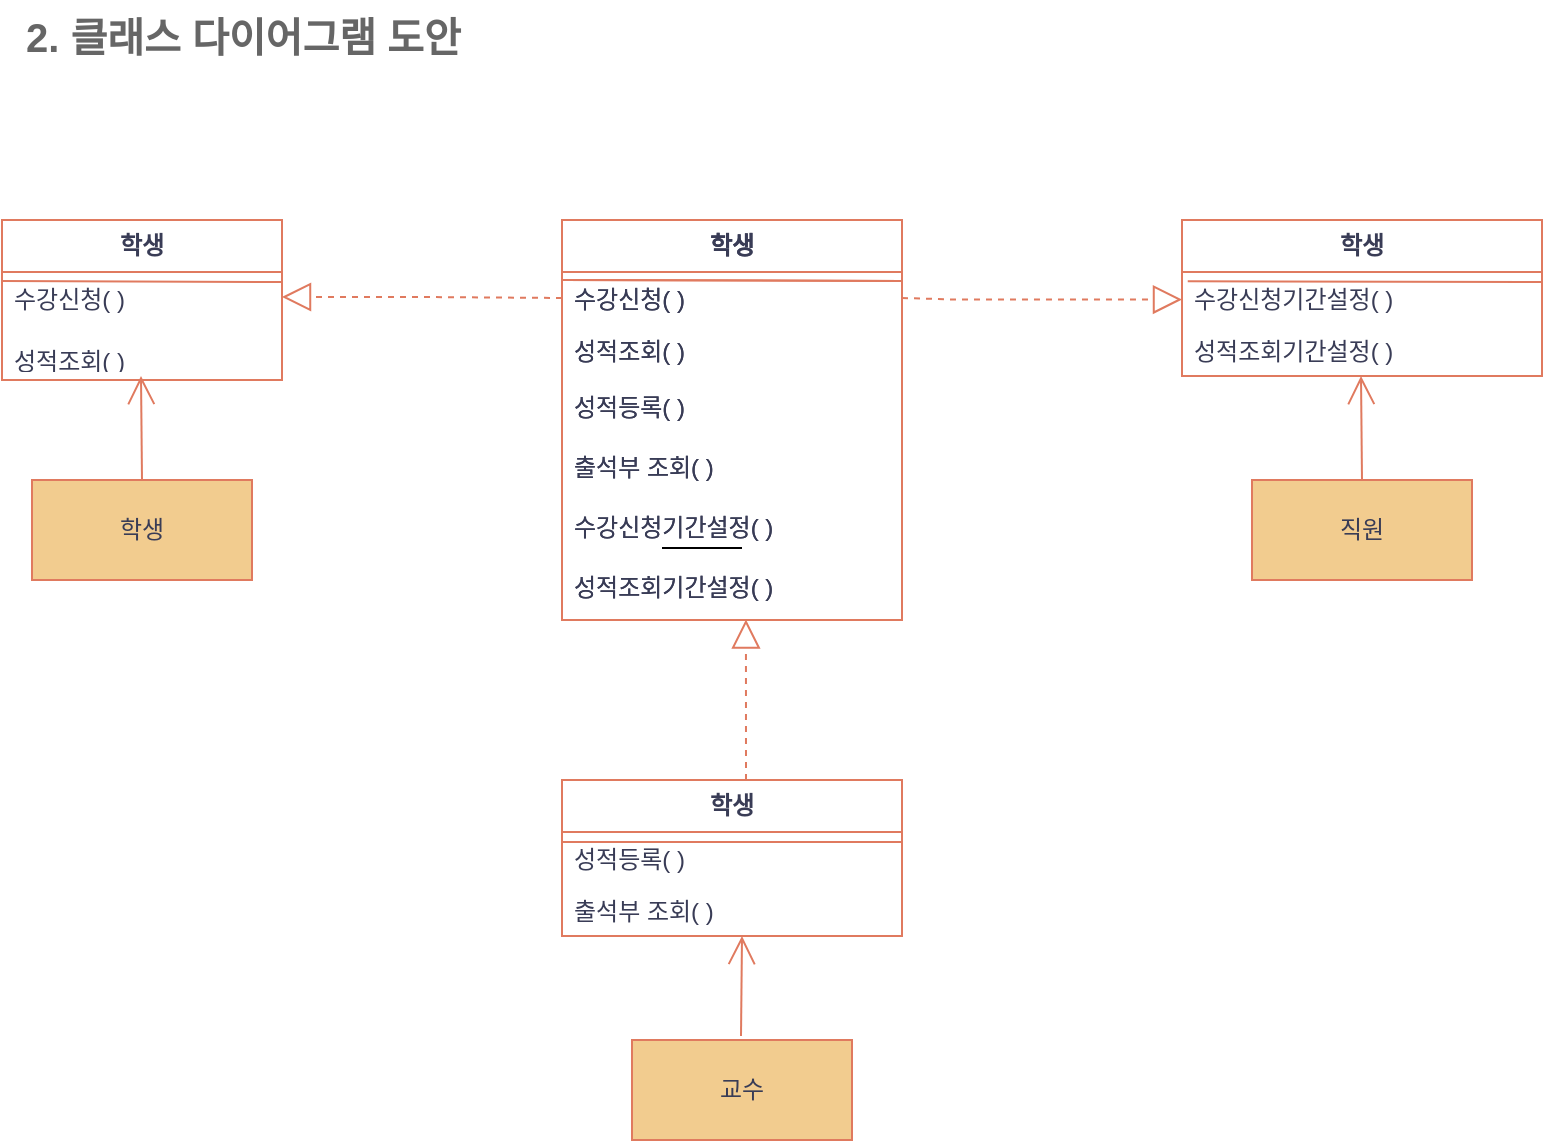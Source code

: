 <mxfile version="26.1.1">
  <diagram name="페이지-1" id="Yzps03TO8PxJOJyYpqHm">
    <mxGraphModel dx="1050" dy="557" grid="1" gridSize="10" guides="1" tooltips="1" connect="1" arrows="1" fold="1" page="1" pageScale="1" pageWidth="827" pageHeight="1169" math="0" shadow="0">
      <root>
        <mxCell id="0" />
        <mxCell id="1" parent="0" />
        <mxCell id="Hcib3ORlUV3E3d_TIXDo-81" style="text;strokeColor=none;fillColor=none;align=left;verticalAlign=top;spacingLeft=4;spacingRight=4;overflow=hidden;rotatable=0;points=[[0,0.5],[1,0.5]];portConstraint=eastwest;whiteSpace=wrap;html=1;labelBackgroundColor=none;fontColor=#393C56;" vertex="1" parent="1">
          <mxGeometry x="30" y="217" width="140" height="16" as="geometry" />
        </mxCell>
        <mxCell id="Hcib3ORlUV3E3d_TIXDo-31" value="" style="endArrow=block;dashed=1;endFill=0;endSize=12;html=1;rounded=0;labelBackgroundColor=none;fontColor=default;strokeColor=#E07A5F;exitX=0;exitY=0.5;exitDx=0;exitDy=0;" edge="1" parent="1">
          <mxGeometry width="160" relative="1" as="geometry">
            <mxPoint x="310" y="199" as="sourcePoint" />
            <mxPoint x="170" y="198.5" as="targetPoint" />
            <Array as="points">
              <mxPoint x="240" y="198.5" />
            </Array>
          </mxGeometry>
        </mxCell>
        <mxCell id="Hcib3ORlUV3E3d_TIXDo-32" value="&lt;span style=&quot;font-weight: 700;&quot;&gt;학생&lt;/span&gt;" style="swimlane;fontStyle=0;childLayout=stackLayout;horizontal=1;startSize=26;fillColor=none;horizontalStack=0;resizeParent=1;resizeParentMax=0;resizeLast=0;collapsible=1;marginBottom=0;whiteSpace=wrap;html=1;labelBackgroundColor=none;strokeColor=#E07A5F;fontColor=#393C56;" vertex="1" parent="1">
          <mxGeometry x="30" y="160" width="140" height="80" as="geometry" />
        </mxCell>
        <mxCell id="Hcib3ORlUV3E3d_TIXDo-33" value="수강신청( )" style="text;strokeColor=none;fillColor=none;align=left;verticalAlign=top;spacingLeft=4;spacingRight=4;overflow=hidden;rotatable=0;points=[[0,0.5],[1,0.5]];portConstraint=eastwest;whiteSpace=wrap;html=1;labelBackgroundColor=none;fontColor=#393C56;" vertex="1" parent="Hcib3ORlUV3E3d_TIXDo-32">
          <mxGeometry y="26" width="140" height="18" as="geometry" />
        </mxCell>
        <mxCell id="Hcib3ORlUV3E3d_TIXDo-91" value="" style="endArrow=none;html=1;rounded=0;strokeColor=#E07A5F;fontColor=#393C56;fillColor=#F2CC8F;entryX=1;entryY=0.5;entryDx=0;entryDy=0;" edge="1" parent="Hcib3ORlUV3E3d_TIXDo-32">
          <mxGeometry relative="1" as="geometry">
            <mxPoint y="30.5" as="sourcePoint" />
            <mxPoint x="140" y="31" as="targetPoint" />
          </mxGeometry>
        </mxCell>
        <mxCell id="Hcib3ORlUV3E3d_TIXDo-82" style="text;strokeColor=none;fillColor=none;align=left;verticalAlign=top;spacingLeft=4;spacingRight=4;overflow=hidden;rotatable=0;points=[[0,0.5],[1,0.5]];portConstraint=eastwest;whiteSpace=wrap;html=1;labelBackgroundColor=none;fontColor=#393C56;" vertex="1" parent="Hcib3ORlUV3E3d_TIXDo-32">
          <mxGeometry y="44" width="140" height="18" as="geometry" />
        </mxCell>
        <mxCell id="Hcib3ORlUV3E3d_TIXDo-83" style="text;strokeColor=none;fillColor=none;align=left;verticalAlign=top;spacingLeft=4;spacingRight=4;overflow=hidden;rotatable=0;points=[[0,0.5],[1,0.5]];portConstraint=eastwest;whiteSpace=wrap;html=1;labelBackgroundColor=none;fontColor=#393C56;" vertex="1" parent="Hcib3ORlUV3E3d_TIXDo-32">
          <mxGeometry y="62" width="140" height="18" as="geometry" />
        </mxCell>
        <mxCell id="Hcib3ORlUV3E3d_TIXDo-38" value="&lt;span style=&quot;font-weight: 700;&quot;&gt;학생&lt;/span&gt;" style="swimlane;fontStyle=0;childLayout=stackLayout;horizontal=1;startSize=26;fillColor=none;horizontalStack=0;resizeParent=1;resizeParentMax=0;resizeLast=0;collapsible=1;marginBottom=0;whiteSpace=wrap;html=1;labelBackgroundColor=none;strokeColor=#E07A5F;fontColor=#393C56;" vertex="1" parent="1">
          <mxGeometry x="310" y="160" width="170" height="200" as="geometry" />
        </mxCell>
        <mxCell id="Hcib3ORlUV3E3d_TIXDo-98" value="" style="endArrow=none;html=1;rounded=0;strokeColor=#E07A5F;fontColor=#393C56;fillColor=#F2CC8F;entryX=1;entryY=0.5;entryDx=0;entryDy=0;" edge="1" parent="Hcib3ORlUV3E3d_TIXDo-38">
          <mxGeometry relative="1" as="geometry">
            <mxPoint y="30" as="sourcePoint" />
            <mxPoint x="170" y="30.5" as="targetPoint" />
          </mxGeometry>
        </mxCell>
        <mxCell id="Hcib3ORlUV3E3d_TIXDo-71" value="수강신청( )" style="text;strokeColor=none;fillColor=none;align=left;verticalAlign=top;spacingLeft=4;spacingRight=4;overflow=hidden;rotatable=0;points=[[0,0.5],[1,0.5]];portConstraint=eastwest;whiteSpace=wrap;html=1;labelBackgroundColor=none;fontColor=#393C56;" vertex="1" parent="Hcib3ORlUV3E3d_TIXDo-38">
          <mxGeometry y="26" width="170" height="26" as="geometry" />
        </mxCell>
        <mxCell id="Hcib3ORlUV3E3d_TIXDo-66" value="성적조회( )&lt;span style=&quot;white-space: pre;&quot;&gt;&#x9;&lt;/span&gt;&lt;div&gt;&lt;br&gt;&lt;/div&gt;&lt;div&gt;&lt;br&gt;&lt;/div&gt;" style="text;strokeColor=none;fillColor=none;align=left;verticalAlign=top;spacingLeft=4;spacingRight=4;overflow=hidden;rotatable=0;points=[[0,0.5],[1,0.5]];portConstraint=eastwest;whiteSpace=wrap;html=1;labelBackgroundColor=none;fontColor=#393C56;" vertex="1" parent="Hcib3ORlUV3E3d_TIXDo-38">
          <mxGeometry y="52" width="170" height="28" as="geometry" />
        </mxCell>
        <mxCell id="Hcib3ORlUV3E3d_TIXDo-69" value="성적등록( )" style="text;strokeColor=none;fillColor=none;align=left;verticalAlign=top;spacingLeft=4;spacingRight=4;overflow=hidden;rotatable=0;points=[[0,0.5],[1,0.5]];portConstraint=eastwest;whiteSpace=wrap;html=1;labelBackgroundColor=none;fontColor=#393C56;" vertex="1" parent="Hcib3ORlUV3E3d_TIXDo-38">
          <mxGeometry y="80" width="170" height="30" as="geometry" />
        </mxCell>
        <mxCell id="Hcib3ORlUV3E3d_TIXDo-70" value="출석부 조회( )" style="text;strokeColor=none;fillColor=none;align=left;verticalAlign=top;spacingLeft=4;spacingRight=4;overflow=hidden;rotatable=0;points=[[0,0.5],[1,0.5]];portConstraint=eastwest;whiteSpace=wrap;html=1;labelBackgroundColor=none;fontColor=#393C56;" vertex="1" parent="Hcib3ORlUV3E3d_TIXDo-38">
          <mxGeometry y="110" width="170" height="30" as="geometry" />
        </mxCell>
        <mxCell id="Hcib3ORlUV3E3d_TIXDo-40" value="&lt;div&gt;수강신청기간설정( )&lt;/div&gt;" style="text;strokeColor=none;fillColor=none;align=left;verticalAlign=top;spacingLeft=4;spacingRight=4;overflow=hidden;rotatable=0;points=[[0,0.5],[1,0.5]];portConstraint=eastwest;whiteSpace=wrap;html=1;labelBackgroundColor=none;fontColor=#393C56;" vertex="1" parent="Hcib3ORlUV3E3d_TIXDo-38">
          <mxGeometry y="140" width="170" height="30" as="geometry" />
        </mxCell>
        <mxCell id="Hcib3ORlUV3E3d_TIXDo-67" value="성적조회기간설정( )" style="text;strokeColor=none;fillColor=none;align=left;verticalAlign=top;spacingLeft=4;spacingRight=4;overflow=hidden;rotatable=0;points=[[0,0.5],[1,0.5]];portConstraint=eastwest;whiteSpace=wrap;html=1;labelBackgroundColor=none;fontColor=#393C56;" vertex="1" parent="Hcib3ORlUV3E3d_TIXDo-38">
          <mxGeometry y="170" width="170" height="30" as="geometry" />
        </mxCell>
        <mxCell id="Hcib3ORlUV3E3d_TIXDo-41" value="" style="endArrow=block;dashed=1;endFill=0;endSize=12;html=1;rounded=0;labelBackgroundColor=none;fontColor=default;exitX=1;exitY=0.5;exitDx=0;exitDy=0;entryX=0;entryY=0.529;entryDx=0;entryDy=0;entryPerimeter=0;strokeColor=#E07A5F;" edge="1" parent="1" target="Hcib3ORlUV3E3d_TIXDo-45">
          <mxGeometry width="160" relative="1" as="geometry">
            <mxPoint x="480" y="199" as="sourcePoint" />
            <mxPoint x="616" y="199.75" as="targetPoint" />
            <Array as="points">
              <mxPoint x="506" y="199.75" />
            </Array>
          </mxGeometry>
        </mxCell>
        <mxCell id="Hcib3ORlUV3E3d_TIXDo-44" value="&lt;span style=&quot;font-weight: 700;&quot;&gt;학생&lt;/span&gt;" style="swimlane;fontStyle=0;childLayout=stackLayout;horizontal=1;startSize=26;fillColor=none;horizontalStack=0;resizeParent=1;resizeParentMax=0;resizeLast=0;collapsible=1;marginBottom=0;whiteSpace=wrap;html=1;labelBackgroundColor=none;strokeColor=#E07A5F;fontColor=#393C56;" vertex="1" parent="1">
          <mxGeometry x="620" y="160" width="180" height="78" as="geometry" />
        </mxCell>
        <mxCell id="Hcib3ORlUV3E3d_TIXDo-45" value="수강신청기간설정( )" style="text;strokeColor=none;fillColor=none;align=left;verticalAlign=top;spacingLeft=4;spacingRight=4;overflow=hidden;rotatable=0;points=[[0,0.5],[1,0.5]];portConstraint=eastwest;whiteSpace=wrap;html=1;labelBackgroundColor=none;fontColor=#393C56;" vertex="1" parent="Hcib3ORlUV3E3d_TIXDo-44">
          <mxGeometry y="26" width="180" height="26" as="geometry" />
        </mxCell>
        <mxCell id="Hcib3ORlUV3E3d_TIXDo-97" value="" style="endArrow=none;html=1;rounded=0;strokeColor=#E07A5F;fontColor=#393C56;fillColor=#F2CC8F;entryX=1;entryY=0.5;entryDx=0;entryDy=0;exitX=0.016;exitY=0.177;exitDx=0;exitDy=0;exitPerimeter=0;" edge="1" parent="Hcib3ORlUV3E3d_TIXDo-44" source="Hcib3ORlUV3E3d_TIXDo-45">
          <mxGeometry relative="1" as="geometry">
            <mxPoint x="10" y="30.5" as="sourcePoint" />
            <mxPoint x="180" y="31" as="targetPoint" />
          </mxGeometry>
        </mxCell>
        <mxCell id="Hcib3ORlUV3E3d_TIXDo-46" value="성적조회기간설정( )" style="text;strokeColor=none;fillColor=none;align=left;verticalAlign=top;spacingLeft=4;spacingRight=4;overflow=hidden;rotatable=0;points=[[0,0.5],[1,0.5]];portConstraint=eastwest;whiteSpace=wrap;html=1;labelBackgroundColor=none;fontColor=#393C56;" vertex="1" parent="Hcib3ORlUV3E3d_TIXDo-44">
          <mxGeometry y="52" width="180" height="26" as="geometry" />
        </mxCell>
        <mxCell id="Hcib3ORlUV3E3d_TIXDo-47" value="&lt;span style=&quot;font-weight: 700;&quot;&gt;학생&lt;/span&gt;" style="swimlane;fontStyle=0;childLayout=stackLayout;horizontal=1;startSize=26;fillColor=none;horizontalStack=0;resizeParent=1;resizeParentMax=0;resizeLast=0;collapsible=1;marginBottom=0;whiteSpace=wrap;html=1;labelBackgroundColor=none;strokeColor=#E07A5F;fontColor=#393C56;" vertex="1" parent="1">
          <mxGeometry x="310" y="440" width="170" height="78" as="geometry" />
        </mxCell>
        <mxCell id="Hcib3ORlUV3E3d_TIXDo-48" value="성적등록( )" style="text;strokeColor=none;fillColor=none;align=left;verticalAlign=top;spacingLeft=4;spacingRight=4;overflow=hidden;rotatable=0;points=[[0,0.5],[1,0.5]];portConstraint=eastwest;whiteSpace=wrap;html=1;labelBackgroundColor=none;fontColor=#393C56;" vertex="1" parent="Hcib3ORlUV3E3d_TIXDo-47">
          <mxGeometry y="26" width="170" height="26" as="geometry" />
        </mxCell>
        <mxCell id="Hcib3ORlUV3E3d_TIXDo-99" value="" style="endArrow=none;html=1;rounded=0;strokeColor=#E07A5F;fontColor=#393C56;fillColor=#F2CC8F;entryX=1;entryY=0.5;entryDx=0;entryDy=0;exitX=0;exitY=0.5;exitDx=0;exitDy=0;" edge="1" parent="Hcib3ORlUV3E3d_TIXDo-47">
          <mxGeometry relative="1" as="geometry">
            <mxPoint y="31" as="sourcePoint" />
            <mxPoint x="170" y="31" as="targetPoint" />
          </mxGeometry>
        </mxCell>
        <mxCell id="Hcib3ORlUV3E3d_TIXDo-49" value="출석부 조회( )" style="text;strokeColor=none;fillColor=none;align=left;verticalAlign=top;spacingLeft=4;spacingRight=4;overflow=hidden;rotatable=0;points=[[0,0.5],[1,0.5]];portConstraint=eastwest;whiteSpace=wrap;html=1;labelBackgroundColor=none;fontColor=#393C56;" vertex="1" parent="Hcib3ORlUV3E3d_TIXDo-47">
          <mxGeometry y="52" width="170" height="26" as="geometry" />
        </mxCell>
        <mxCell id="Hcib3ORlUV3E3d_TIXDo-78" style="edgeStyle=orthogonalEdgeStyle;rounded=0;orthogonalLoop=1;jettySize=auto;html=1;exitX=1;exitY=0.5;exitDx=0;exitDy=0;strokeColor=#E07A5F;fontColor=default;fillColor=#F2CC8F;labelBackgroundColor=none;" edge="1" parent="Hcib3ORlUV3E3d_TIXDo-47" source="Hcib3ORlUV3E3d_TIXDo-48" target="Hcib3ORlUV3E3d_TIXDo-48">
          <mxGeometry relative="1" as="geometry" />
        </mxCell>
        <mxCell id="Hcib3ORlUV3E3d_TIXDo-53" value="" style="endArrow=block;dashed=1;endFill=0;endSize=12;html=1;rounded=0;labelBackgroundColor=none;fontColor=default;entryX=0.541;entryY=0.993;entryDx=0;entryDy=0;entryPerimeter=0;strokeColor=#E07A5F;" edge="1" parent="1" target="Hcib3ORlUV3E3d_TIXDo-67">
          <mxGeometry width="160" relative="1" as="geometry">
            <mxPoint x="402" y="440" as="sourcePoint" />
            <mxPoint x="400" y="440" as="targetPoint" />
          </mxGeometry>
        </mxCell>
        <mxCell id="Hcib3ORlUV3E3d_TIXDo-54" value="학생" style="html=1;whiteSpace=wrap;labelBackgroundColor=none;fillColor=#F2CC8F;strokeColor=#E07A5F;fontColor=#393C56;" vertex="1" parent="1">
          <mxGeometry x="45" y="290" width="110" height="50" as="geometry" />
        </mxCell>
        <mxCell id="Hcib3ORlUV3E3d_TIXDo-55" value="직원" style="html=1;whiteSpace=wrap;labelBackgroundColor=none;fillColor=#F2CC8F;strokeColor=#E07A5F;fontColor=#393C56;" vertex="1" parent="1">
          <mxGeometry x="655" y="290" width="110" height="50" as="geometry" />
        </mxCell>
        <mxCell id="Hcib3ORlUV3E3d_TIXDo-56" value="교수" style="html=1;whiteSpace=wrap;labelBackgroundColor=none;fillColor=#F2CC8F;strokeColor=#E07A5F;fontColor=#393C56;" vertex="1" parent="1">
          <mxGeometry x="345" y="570" width="110" height="50" as="geometry" />
        </mxCell>
        <mxCell id="Hcib3ORlUV3E3d_TIXDo-60" value="" style="endArrow=open;endFill=1;endSize=12;html=1;rounded=0;labelBackgroundColor=none;strokeColor=#E07A5F;fontColor=default;" edge="1" parent="1">
          <mxGeometry width="160" relative="1" as="geometry">
            <mxPoint x="100" y="290" as="sourcePoint" />
            <mxPoint x="99.5" y="238" as="targetPoint" />
          </mxGeometry>
        </mxCell>
        <mxCell id="Hcib3ORlUV3E3d_TIXDo-63" value="" style="endArrow=open;endFill=1;endSize=12;html=1;rounded=0;labelBackgroundColor=none;strokeColor=#E07A5F;fontColor=default;" edge="1" parent="1">
          <mxGeometry width="160" relative="1" as="geometry">
            <mxPoint x="710" y="290" as="sourcePoint" />
            <mxPoint x="709.5" y="238" as="targetPoint" />
          </mxGeometry>
        </mxCell>
        <mxCell id="Hcib3ORlUV3E3d_TIXDo-64" value="" style="endArrow=open;endFill=1;endSize=12;html=1;rounded=0;exitX=0.5;exitY=0;exitDx=0;exitDy=0;labelBackgroundColor=none;strokeColor=#E07A5F;fontColor=default;" edge="1" parent="1">
          <mxGeometry width="160" relative="1" as="geometry">
            <mxPoint x="399.5" y="568" as="sourcePoint" />
            <mxPoint x="400" y="518" as="targetPoint" />
          </mxGeometry>
        </mxCell>
        <mxCell id="Hcib3ORlUV3E3d_TIXDo-74" value="&lt;span style=&quot;color: rgb(102, 102, 102); font-family: &amp;quot;malgun gothic&amp;quot;, &amp;quot;Apple SD Gothic Neo&amp;quot;, arial, &amp;quot;sans-serif&amp;quot;; font-style: normal; font-variant-ligatures: normal; font-variant-caps: normal; letter-spacing: normal; orphans: 2; text-align: left; text-indent: 0px; text-transform: none; widows: 2; word-spacing: 0px; -webkit-text-stroke-width: 0px; white-space: normal; background-color: rgb(255, 255, 255); text-decoration-thickness: initial; text-decoration-style: initial; text-decoration-color: initial; float: none; display: inline !important;&quot;&gt;&lt;b style=&quot;&quot;&gt;&lt;font style=&quot;font-size: 20px;&quot;&gt;2. 클래스 다이어그램 도안&lt;/font&gt;&lt;/b&gt;&lt;/span&gt;" style="text;whiteSpace=wrap;html=1;labelBackgroundColor=none;fontColor=#393C56;" vertex="1" parent="1">
          <mxGeometry x="40" y="50" width="260" height="40" as="geometry" />
        </mxCell>
        <mxCell id="Hcib3ORlUV3E3d_TIXDo-79" value="" style="line;strokeWidth=1;fillColor=none;align=left;verticalAlign=middle;spacingTop=-1;spacingLeft=3;spacingRight=3;rotatable=0;labelPosition=right;points=[];portConstraint=eastwest;strokeColor=inherit;fontColor=#393C56;" vertex="1" parent="1">
          <mxGeometry x="360" y="320" width="40" height="8" as="geometry" />
        </mxCell>
        <mxCell id="Hcib3ORlUV3E3d_TIXDo-34" value="성적조회( )" style="text;strokeColor=none;fillColor=none;align=left;verticalAlign=top;spacingLeft=4;spacingRight=4;overflow=hidden;rotatable=0;points=[[0,0.5],[1,0.5]];portConstraint=eastwest;whiteSpace=wrap;html=1;labelBackgroundColor=none;fontColor=#393C56;" vertex="1" parent="1">
          <mxGeometry x="30" y="217" width="140" height="16" as="geometry" />
        </mxCell>
        <mxCell id="Hcib3ORlUV3E3d_TIXDo-100" value="&lt;span style=&quot;font-weight: 700;&quot;&gt;학생&lt;/span&gt;" style="swimlane;fontStyle=0;childLayout=stackLayout;horizontal=1;startSize=26;fillColor=none;horizontalStack=0;resizeParent=1;resizeParentMax=0;resizeLast=0;collapsible=1;marginBottom=0;whiteSpace=wrap;html=1;labelBackgroundColor=none;strokeColor=#E07A5F;fontColor=#393C56;" vertex="1" parent="1">
          <mxGeometry x="310" y="160" width="170" height="200" as="geometry" />
        </mxCell>
        <mxCell id="Hcib3ORlUV3E3d_TIXDo-101" value="" style="endArrow=none;html=1;rounded=0;strokeColor=#E07A5F;fontColor=#393C56;fillColor=#F2CC8F;entryX=1;entryY=0.5;entryDx=0;entryDy=0;" edge="1" parent="Hcib3ORlUV3E3d_TIXDo-100">
          <mxGeometry relative="1" as="geometry">
            <mxPoint y="30" as="sourcePoint" />
            <mxPoint x="170" y="30.5" as="targetPoint" />
          </mxGeometry>
        </mxCell>
        <mxCell id="Hcib3ORlUV3E3d_TIXDo-102" value="수강신청( )" style="text;strokeColor=none;fillColor=none;align=left;verticalAlign=top;spacingLeft=4;spacingRight=4;overflow=hidden;rotatable=0;points=[[0,0.5],[1,0.5]];portConstraint=eastwest;whiteSpace=wrap;html=1;labelBackgroundColor=none;fontColor=#393C56;" vertex="1" parent="Hcib3ORlUV3E3d_TIXDo-100">
          <mxGeometry y="26" width="170" height="26" as="geometry" />
        </mxCell>
        <mxCell id="Hcib3ORlUV3E3d_TIXDo-103" value="성적조회( )&lt;span style=&quot;white-space: pre;&quot;&gt;&#x9;&lt;/span&gt;&lt;div&gt;&lt;br&gt;&lt;/div&gt;&lt;div&gt;&lt;br&gt;&lt;/div&gt;" style="text;strokeColor=none;fillColor=none;align=left;verticalAlign=top;spacingLeft=4;spacingRight=4;overflow=hidden;rotatable=0;points=[[0,0.5],[1,0.5]];portConstraint=eastwest;whiteSpace=wrap;html=1;labelBackgroundColor=none;fontColor=#393C56;" vertex="1" parent="Hcib3ORlUV3E3d_TIXDo-100">
          <mxGeometry y="52" width="170" height="28" as="geometry" />
        </mxCell>
        <mxCell id="Hcib3ORlUV3E3d_TIXDo-104" value="성적등록( )" style="text;strokeColor=none;fillColor=none;align=left;verticalAlign=top;spacingLeft=4;spacingRight=4;overflow=hidden;rotatable=0;points=[[0,0.5],[1,0.5]];portConstraint=eastwest;whiteSpace=wrap;html=1;labelBackgroundColor=none;fontColor=#393C56;" vertex="1" parent="Hcib3ORlUV3E3d_TIXDo-100">
          <mxGeometry y="80" width="170" height="30" as="geometry" />
        </mxCell>
        <mxCell id="Hcib3ORlUV3E3d_TIXDo-105" value="출석부 조회( )" style="text;strokeColor=none;fillColor=none;align=left;verticalAlign=top;spacingLeft=4;spacingRight=4;overflow=hidden;rotatable=0;points=[[0,0.5],[1,0.5]];portConstraint=eastwest;whiteSpace=wrap;html=1;labelBackgroundColor=none;fontColor=#393C56;" vertex="1" parent="Hcib3ORlUV3E3d_TIXDo-100">
          <mxGeometry y="110" width="170" height="30" as="geometry" />
        </mxCell>
        <mxCell id="Hcib3ORlUV3E3d_TIXDo-106" value="&lt;div&gt;수강신청기간설정( )&lt;/div&gt;" style="text;strokeColor=none;fillColor=none;align=left;verticalAlign=top;spacingLeft=4;spacingRight=4;overflow=hidden;rotatable=0;points=[[0,0.5],[1,0.5]];portConstraint=eastwest;whiteSpace=wrap;html=1;labelBackgroundColor=none;fontColor=#393C56;" vertex="1" parent="Hcib3ORlUV3E3d_TIXDo-100">
          <mxGeometry y="140" width="170" height="30" as="geometry" />
        </mxCell>
        <mxCell id="Hcib3ORlUV3E3d_TIXDo-107" value="성적조회기간설정( )" style="text;strokeColor=none;fillColor=none;align=left;verticalAlign=top;spacingLeft=4;spacingRight=4;overflow=hidden;rotatable=0;points=[[0,0.5],[1,0.5]];portConstraint=eastwest;whiteSpace=wrap;html=1;labelBackgroundColor=none;fontColor=#393C56;" vertex="1" parent="Hcib3ORlUV3E3d_TIXDo-100">
          <mxGeometry y="170" width="170" height="30" as="geometry" />
        </mxCell>
      </root>
    </mxGraphModel>
  </diagram>
</mxfile>
